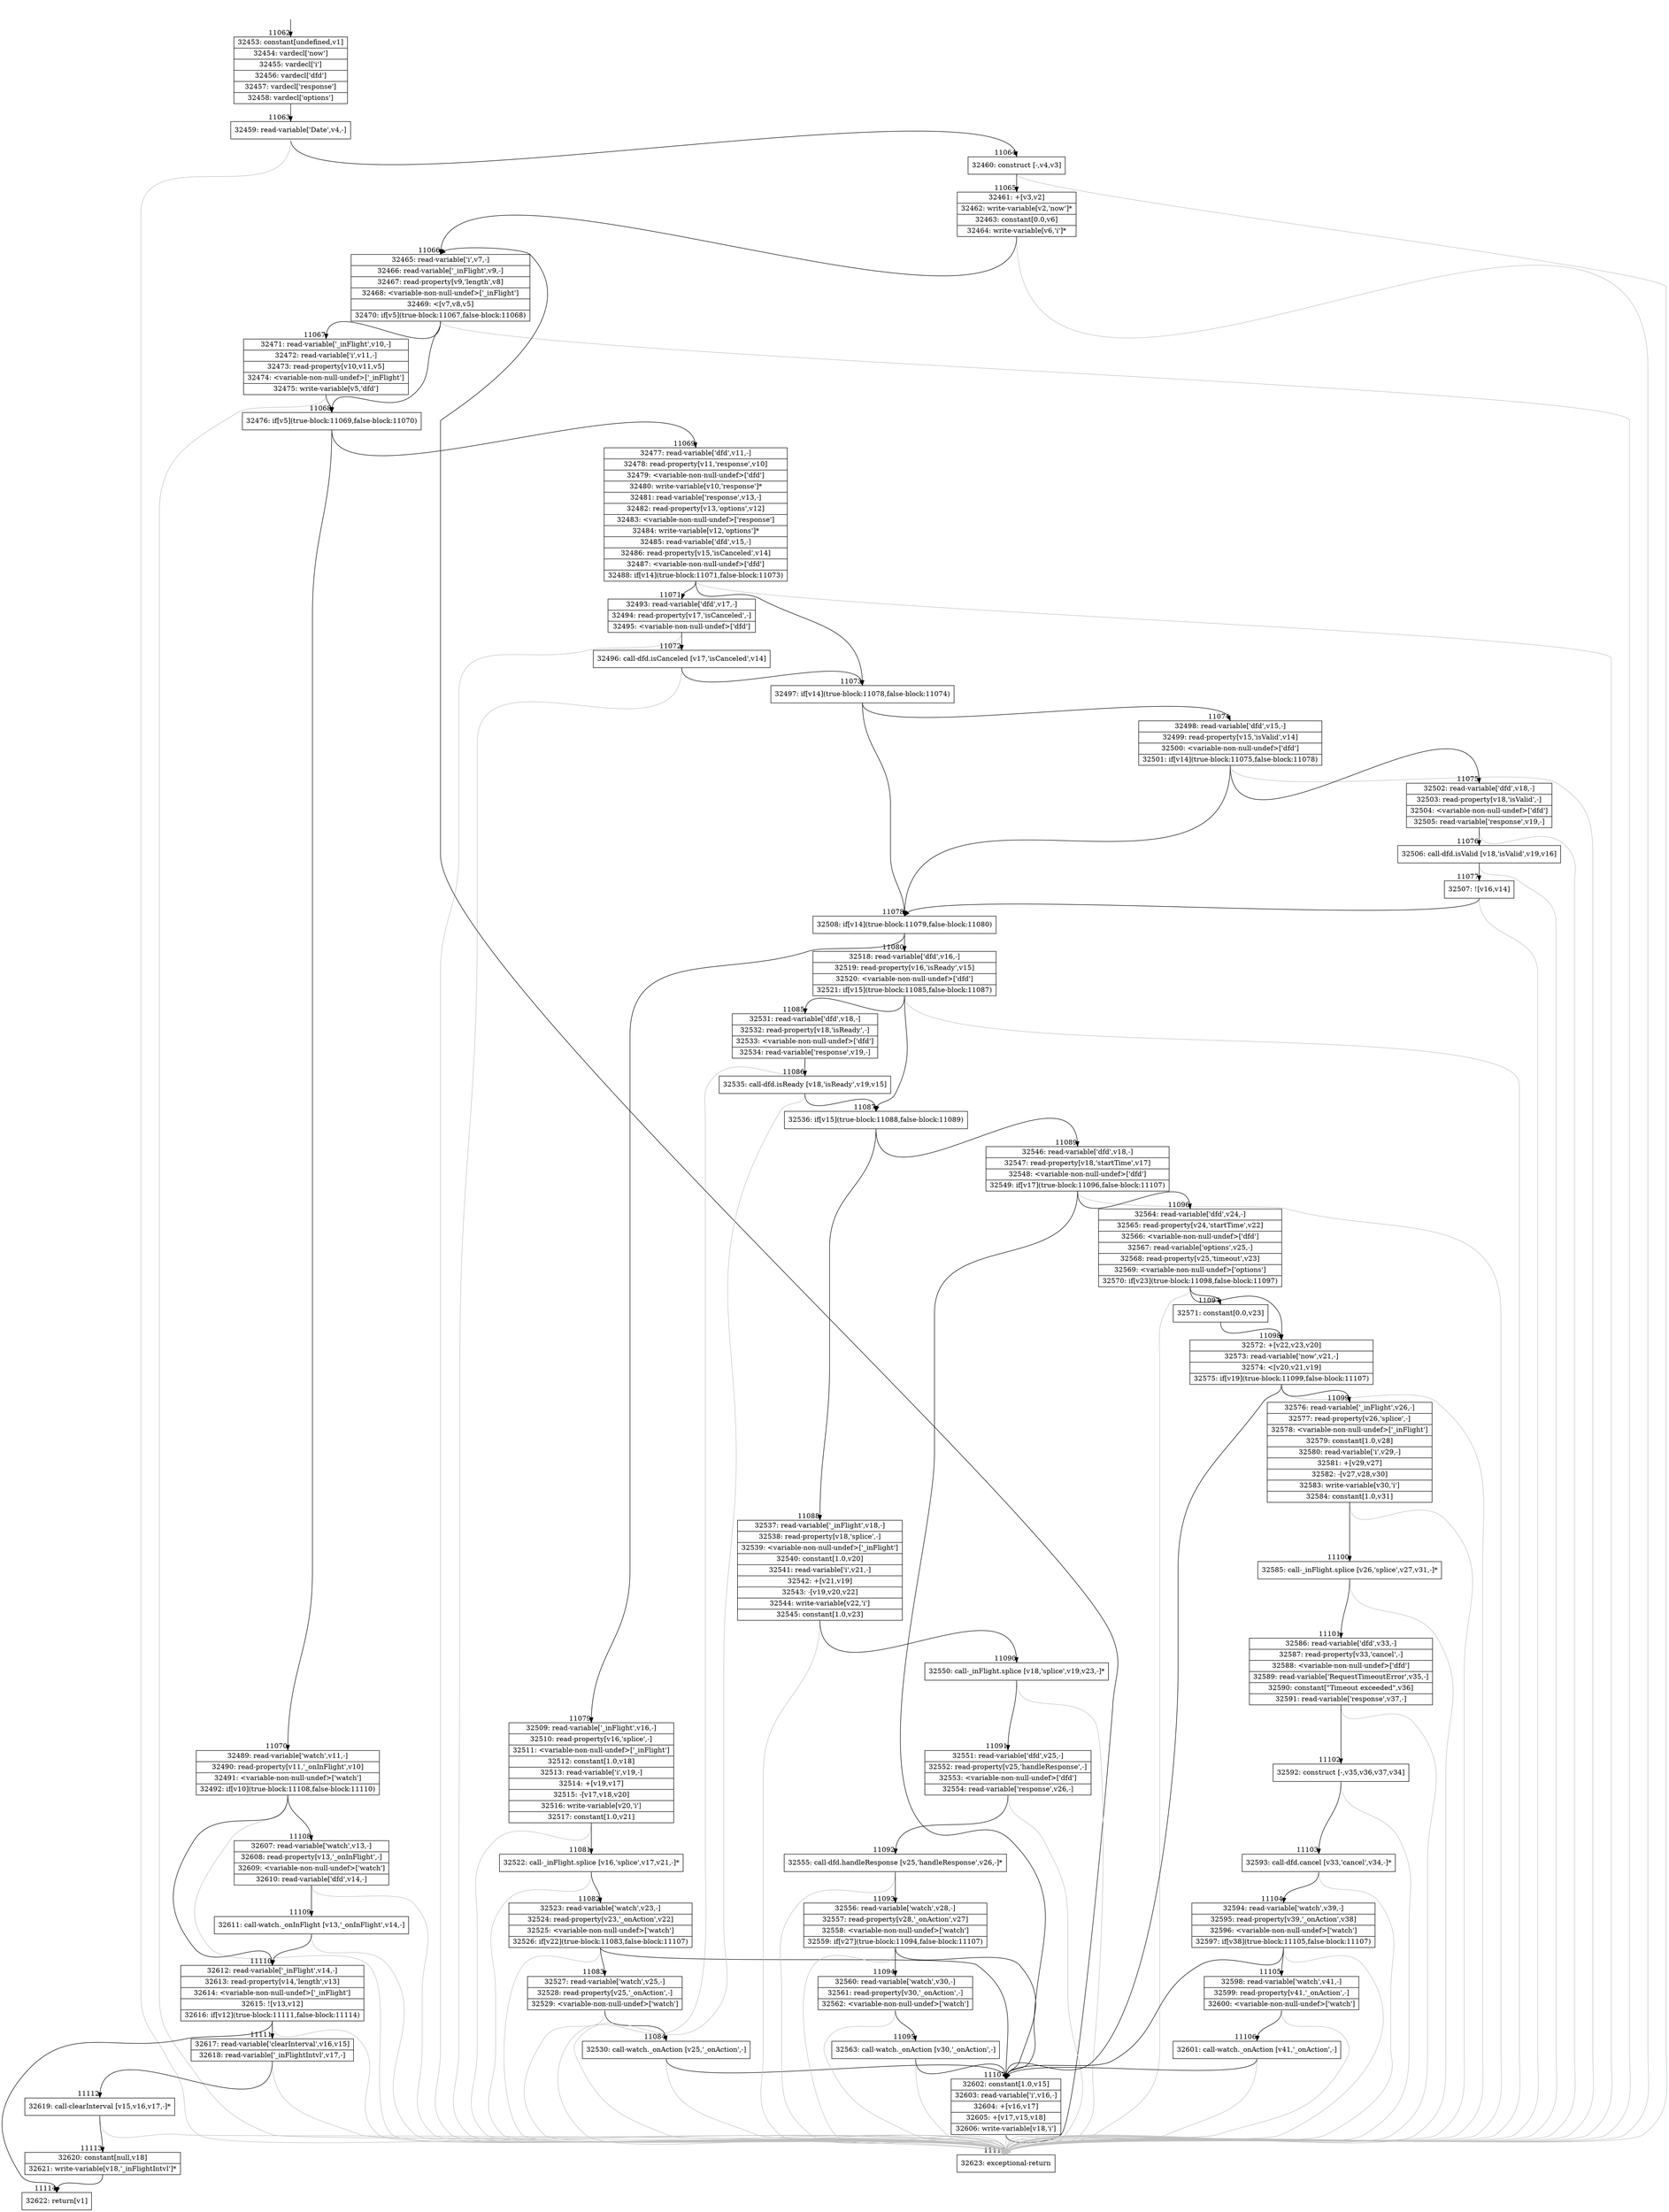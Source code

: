 digraph {
rankdir="TD"
BB_entry819[shape=none,label=""];
BB_entry819 -> BB11062 [tailport=s, headport=n, headlabel="    11062"]
BB11062 [shape=record label="{32453: constant[undefined,v1]|32454: vardecl['now']|32455: vardecl['i']|32456: vardecl['dfd']|32457: vardecl['response']|32458: vardecl['options']}" ] 
BB11062 -> BB11063 [tailport=s, headport=n, headlabel="      11063"]
BB11063 [shape=record label="{32459: read-variable['Date',v4,-]}" ] 
BB11063 -> BB11064 [tailport=s, headport=n, headlabel="      11064"]
BB11063 -> BB11115 [tailport=s, headport=n, color=gray, headlabel="      11115"]
BB11064 [shape=record label="{32460: construct [-,v4,v3]}" ] 
BB11064 -> BB11065 [tailport=s, headport=n, headlabel="      11065"]
BB11064 -> BB11115 [tailport=s, headport=n, color=gray]
BB11065 [shape=record label="{32461: +[v3,v2]|32462: write-variable[v2,'now']*|32463: constant[0.0,v6]|32464: write-variable[v6,'i']*}" ] 
BB11065 -> BB11066 [tailport=s, headport=n, headlabel="      11066"]
BB11065 -> BB11115 [tailport=s, headport=n, color=gray]
BB11066 [shape=record label="{32465: read-variable['i',v7,-]|32466: read-variable['_inFlight',v9,-]|32467: read-property[v9,'length',v8]|32468: \<variable-non-null-undef\>['_inFlight']|32469: \<[v7,v8,v5]|32470: if[v5](true-block:11067,false-block:11068)}" ] 
BB11066 -> BB11068 [tailport=s, headport=n, headlabel="      11068"]
BB11066 -> BB11067 [tailport=s, headport=n, headlabel="      11067"]
BB11066 -> BB11115 [tailport=s, headport=n, color=gray]
BB11067 [shape=record label="{32471: read-variable['_inFlight',v10,-]|32472: read-variable['i',v11,-]|32473: read-property[v10,v11,v5]|32474: \<variable-non-null-undef\>['_inFlight']|32475: write-variable[v5,'dfd']}" ] 
BB11067 -> BB11068 [tailport=s, headport=n]
BB11067 -> BB11115 [tailport=s, headport=n, color=gray]
BB11068 [shape=record label="{32476: if[v5](true-block:11069,false-block:11070)}" ] 
BB11068 -> BB11069 [tailport=s, headport=n, headlabel="      11069"]
BB11068 -> BB11070 [tailport=s, headport=n, headlabel="      11070"]
BB11069 [shape=record label="{32477: read-variable['dfd',v11,-]|32478: read-property[v11,'response',v10]|32479: \<variable-non-null-undef\>['dfd']|32480: write-variable[v10,'response']*|32481: read-variable['response',v13,-]|32482: read-property[v13,'options',v12]|32483: \<variable-non-null-undef\>['response']|32484: write-variable[v12,'options']*|32485: read-variable['dfd',v15,-]|32486: read-property[v15,'isCanceled',v14]|32487: \<variable-non-null-undef\>['dfd']|32488: if[v14](true-block:11071,false-block:11073)}" ] 
BB11069 -> BB11073 [tailport=s, headport=n, headlabel="      11073"]
BB11069 -> BB11071 [tailport=s, headport=n, headlabel="      11071"]
BB11069 -> BB11115 [tailport=s, headport=n, color=gray]
BB11070 [shape=record label="{32489: read-variable['watch',v11,-]|32490: read-property[v11,'_onInFlight',v10]|32491: \<variable-non-null-undef\>['watch']|32492: if[v10](true-block:11108,false-block:11110)}" ] 
BB11070 -> BB11110 [tailport=s, headport=n, headlabel="      11110"]
BB11070 -> BB11108 [tailport=s, headport=n, headlabel="      11108"]
BB11070 -> BB11115 [tailport=s, headport=n, color=gray]
BB11071 [shape=record label="{32493: read-variable['dfd',v17,-]|32494: read-property[v17,'isCanceled',-]|32495: \<variable-non-null-undef\>['dfd']}" ] 
BB11071 -> BB11072 [tailport=s, headport=n, headlabel="      11072"]
BB11071 -> BB11115 [tailport=s, headport=n, color=gray]
BB11072 [shape=record label="{32496: call-dfd.isCanceled [v17,'isCanceled',v14]}" ] 
BB11072 -> BB11073 [tailport=s, headport=n]
BB11072 -> BB11115 [tailport=s, headport=n, color=gray]
BB11073 [shape=record label="{32497: if[v14](true-block:11078,false-block:11074)}" ] 
BB11073 -> BB11078 [tailport=s, headport=n, headlabel="      11078"]
BB11073 -> BB11074 [tailport=s, headport=n, headlabel="      11074"]
BB11074 [shape=record label="{32498: read-variable['dfd',v15,-]|32499: read-property[v15,'isValid',v14]|32500: \<variable-non-null-undef\>['dfd']|32501: if[v14](true-block:11075,false-block:11078)}" ] 
BB11074 -> BB11078 [tailport=s, headport=n]
BB11074 -> BB11075 [tailport=s, headport=n, headlabel="      11075"]
BB11074 -> BB11115 [tailport=s, headport=n, color=gray]
BB11075 [shape=record label="{32502: read-variable['dfd',v18,-]|32503: read-property[v18,'isValid',-]|32504: \<variable-non-null-undef\>['dfd']|32505: read-variable['response',v19,-]}" ] 
BB11075 -> BB11076 [tailport=s, headport=n, headlabel="      11076"]
BB11075 -> BB11115 [tailport=s, headport=n, color=gray]
BB11076 [shape=record label="{32506: call-dfd.isValid [v18,'isValid',v19,v16]}" ] 
BB11076 -> BB11077 [tailport=s, headport=n, headlabel="      11077"]
BB11076 -> BB11115 [tailport=s, headport=n, color=gray]
BB11077 [shape=record label="{32507: ![v16,v14]}" ] 
BB11077 -> BB11078 [tailport=s, headport=n]
BB11077 -> BB11115 [tailport=s, headport=n, color=gray]
BB11078 [shape=record label="{32508: if[v14](true-block:11079,false-block:11080)}" ] 
BB11078 -> BB11079 [tailport=s, headport=n, headlabel="      11079"]
BB11078 -> BB11080 [tailport=s, headport=n, headlabel="      11080"]
BB11079 [shape=record label="{32509: read-variable['_inFlight',v16,-]|32510: read-property[v16,'splice',-]|32511: \<variable-non-null-undef\>['_inFlight']|32512: constant[1.0,v18]|32513: read-variable['i',v19,-]|32514: +[v19,v17]|32515: -[v17,v18,v20]|32516: write-variable[v20,'i']|32517: constant[1.0,v21]}" ] 
BB11079 -> BB11081 [tailport=s, headport=n, headlabel="      11081"]
BB11079 -> BB11115 [tailport=s, headport=n, color=gray]
BB11080 [shape=record label="{32518: read-variable['dfd',v16,-]|32519: read-property[v16,'isReady',v15]|32520: \<variable-non-null-undef\>['dfd']|32521: if[v15](true-block:11085,false-block:11087)}" ] 
BB11080 -> BB11087 [tailport=s, headport=n, headlabel="      11087"]
BB11080 -> BB11085 [tailport=s, headport=n, headlabel="      11085"]
BB11080 -> BB11115 [tailport=s, headport=n, color=gray]
BB11081 [shape=record label="{32522: call-_inFlight.splice [v16,'splice',v17,v21,-]*}" ] 
BB11081 -> BB11082 [tailport=s, headport=n, headlabel="      11082"]
BB11081 -> BB11115 [tailport=s, headport=n, color=gray]
BB11082 [shape=record label="{32523: read-variable['watch',v23,-]|32524: read-property[v23,'_onAction',v22]|32525: \<variable-non-null-undef\>['watch']|32526: if[v22](true-block:11083,false-block:11107)}" ] 
BB11082 -> BB11107 [tailport=s, headport=n, headlabel="      11107"]
BB11082 -> BB11083 [tailport=s, headport=n, headlabel="      11083"]
BB11082 -> BB11115 [tailport=s, headport=n, color=gray]
BB11083 [shape=record label="{32527: read-variable['watch',v25,-]|32528: read-property[v25,'_onAction',-]|32529: \<variable-non-null-undef\>['watch']}" ] 
BB11083 -> BB11084 [tailport=s, headport=n, headlabel="      11084"]
BB11083 -> BB11115 [tailport=s, headport=n, color=gray]
BB11084 [shape=record label="{32530: call-watch._onAction [v25,'_onAction',-]}" ] 
BB11084 -> BB11107 [tailport=s, headport=n]
BB11084 -> BB11115 [tailport=s, headport=n, color=gray]
BB11085 [shape=record label="{32531: read-variable['dfd',v18,-]|32532: read-property[v18,'isReady',-]|32533: \<variable-non-null-undef\>['dfd']|32534: read-variable['response',v19,-]}" ] 
BB11085 -> BB11086 [tailport=s, headport=n, headlabel="      11086"]
BB11085 -> BB11115 [tailport=s, headport=n, color=gray]
BB11086 [shape=record label="{32535: call-dfd.isReady [v18,'isReady',v19,v15]}" ] 
BB11086 -> BB11087 [tailport=s, headport=n]
BB11086 -> BB11115 [tailport=s, headport=n, color=gray]
BB11087 [shape=record label="{32536: if[v15](true-block:11088,false-block:11089)}" ] 
BB11087 -> BB11088 [tailport=s, headport=n, headlabel="      11088"]
BB11087 -> BB11089 [tailport=s, headport=n, headlabel="      11089"]
BB11088 [shape=record label="{32537: read-variable['_inFlight',v18,-]|32538: read-property[v18,'splice',-]|32539: \<variable-non-null-undef\>['_inFlight']|32540: constant[1.0,v20]|32541: read-variable['i',v21,-]|32542: +[v21,v19]|32543: -[v19,v20,v22]|32544: write-variable[v22,'i']|32545: constant[1.0,v23]}" ] 
BB11088 -> BB11090 [tailport=s, headport=n, headlabel="      11090"]
BB11088 -> BB11115 [tailport=s, headport=n, color=gray]
BB11089 [shape=record label="{32546: read-variable['dfd',v18,-]|32547: read-property[v18,'startTime',v17]|32548: \<variable-non-null-undef\>['dfd']|32549: if[v17](true-block:11096,false-block:11107)}" ] 
BB11089 -> BB11096 [tailport=s, headport=n, headlabel="      11096"]
BB11089 -> BB11107 [tailport=s, headport=n]
BB11089 -> BB11115 [tailport=s, headport=n, color=gray]
BB11090 [shape=record label="{32550: call-_inFlight.splice [v18,'splice',v19,v23,-]*}" ] 
BB11090 -> BB11091 [tailport=s, headport=n, headlabel="      11091"]
BB11090 -> BB11115 [tailport=s, headport=n, color=gray]
BB11091 [shape=record label="{32551: read-variable['dfd',v25,-]|32552: read-property[v25,'handleResponse',-]|32553: \<variable-non-null-undef\>['dfd']|32554: read-variable['response',v26,-]}" ] 
BB11091 -> BB11092 [tailport=s, headport=n, headlabel="      11092"]
BB11091 -> BB11115 [tailport=s, headport=n, color=gray]
BB11092 [shape=record label="{32555: call-dfd.handleResponse [v25,'handleResponse',v26,-]*}" ] 
BB11092 -> BB11093 [tailport=s, headport=n, headlabel="      11093"]
BB11092 -> BB11115 [tailport=s, headport=n, color=gray]
BB11093 [shape=record label="{32556: read-variable['watch',v28,-]|32557: read-property[v28,'_onAction',v27]|32558: \<variable-non-null-undef\>['watch']|32559: if[v27](true-block:11094,false-block:11107)}" ] 
BB11093 -> BB11107 [tailport=s, headport=n]
BB11093 -> BB11094 [tailport=s, headport=n, headlabel="      11094"]
BB11093 -> BB11115 [tailport=s, headport=n, color=gray]
BB11094 [shape=record label="{32560: read-variable['watch',v30,-]|32561: read-property[v30,'_onAction',-]|32562: \<variable-non-null-undef\>['watch']}" ] 
BB11094 -> BB11095 [tailport=s, headport=n, headlabel="      11095"]
BB11094 -> BB11115 [tailport=s, headport=n, color=gray]
BB11095 [shape=record label="{32563: call-watch._onAction [v30,'_onAction',-]}" ] 
BB11095 -> BB11107 [tailport=s, headport=n]
BB11095 -> BB11115 [tailport=s, headport=n, color=gray]
BB11096 [shape=record label="{32564: read-variable['dfd',v24,-]|32565: read-property[v24,'startTime',v22]|32566: \<variable-non-null-undef\>['dfd']|32567: read-variable['options',v25,-]|32568: read-property[v25,'timeout',v23]|32569: \<variable-non-null-undef\>['options']|32570: if[v23](true-block:11098,false-block:11097)}" ] 
BB11096 -> BB11098 [tailport=s, headport=n, headlabel="      11098"]
BB11096 -> BB11097 [tailport=s, headport=n, headlabel="      11097"]
BB11096 -> BB11115 [tailport=s, headport=n, color=gray]
BB11097 [shape=record label="{32571: constant[0.0,v23]}" ] 
BB11097 -> BB11098 [tailport=s, headport=n]
BB11098 [shape=record label="{32572: +[v22,v23,v20]|32573: read-variable['now',v21,-]|32574: \<[v20,v21,v19]|32575: if[v19](true-block:11099,false-block:11107)}" ] 
BB11098 -> BB11099 [tailport=s, headport=n, headlabel="      11099"]
BB11098 -> BB11107 [tailport=s, headport=n]
BB11098 -> BB11115 [tailport=s, headport=n, color=gray]
BB11099 [shape=record label="{32576: read-variable['_inFlight',v26,-]|32577: read-property[v26,'splice',-]|32578: \<variable-non-null-undef\>['_inFlight']|32579: constant[1.0,v28]|32580: read-variable['i',v29,-]|32581: +[v29,v27]|32582: -[v27,v28,v30]|32583: write-variable[v30,'i']|32584: constant[1.0,v31]}" ] 
BB11099 -> BB11100 [tailport=s, headport=n, headlabel="      11100"]
BB11099 -> BB11115 [tailport=s, headport=n, color=gray]
BB11100 [shape=record label="{32585: call-_inFlight.splice [v26,'splice',v27,v31,-]*}" ] 
BB11100 -> BB11101 [tailport=s, headport=n, headlabel="      11101"]
BB11100 -> BB11115 [tailport=s, headport=n, color=gray]
BB11101 [shape=record label="{32586: read-variable['dfd',v33,-]|32587: read-property[v33,'cancel',-]|32588: \<variable-non-null-undef\>['dfd']|32589: read-variable['RequestTimeoutError',v35,-]|32590: constant[\"Timeout exceeded\",v36]|32591: read-variable['response',v37,-]}" ] 
BB11101 -> BB11102 [tailport=s, headport=n, headlabel="      11102"]
BB11101 -> BB11115 [tailport=s, headport=n, color=gray]
BB11102 [shape=record label="{32592: construct [-,v35,v36,v37,v34]}" ] 
BB11102 -> BB11103 [tailport=s, headport=n, headlabel="      11103"]
BB11102 -> BB11115 [tailport=s, headport=n, color=gray]
BB11103 [shape=record label="{32593: call-dfd.cancel [v33,'cancel',v34,-]*}" ] 
BB11103 -> BB11104 [tailport=s, headport=n, headlabel="      11104"]
BB11103 -> BB11115 [tailport=s, headport=n, color=gray]
BB11104 [shape=record label="{32594: read-variable['watch',v39,-]|32595: read-property[v39,'_onAction',v38]|32596: \<variable-non-null-undef\>['watch']|32597: if[v38](true-block:11105,false-block:11107)}" ] 
BB11104 -> BB11107 [tailport=s, headport=n]
BB11104 -> BB11105 [tailport=s, headport=n, headlabel="      11105"]
BB11104 -> BB11115 [tailport=s, headport=n, color=gray]
BB11105 [shape=record label="{32598: read-variable['watch',v41,-]|32599: read-property[v41,'_onAction',-]|32600: \<variable-non-null-undef\>['watch']}" ] 
BB11105 -> BB11106 [tailport=s, headport=n, headlabel="      11106"]
BB11105 -> BB11115 [tailport=s, headport=n, color=gray]
BB11106 [shape=record label="{32601: call-watch._onAction [v41,'_onAction',-]}" ] 
BB11106 -> BB11107 [tailport=s, headport=n]
BB11106 -> BB11115 [tailport=s, headport=n, color=gray]
BB11107 [shape=record label="{32602: constant[1.0,v15]|32603: read-variable['i',v16,-]|32604: +[v16,v17]|32605: +[v17,v15,v18]|32606: write-variable[v18,'i']}" ] 
BB11107 -> BB11066 [tailport=s, headport=n]
BB11107 -> BB11115 [tailport=s, headport=n, color=gray]
BB11108 [shape=record label="{32607: read-variable['watch',v13,-]|32608: read-property[v13,'_onInFlight',-]|32609: \<variable-non-null-undef\>['watch']|32610: read-variable['dfd',v14,-]}" ] 
BB11108 -> BB11109 [tailport=s, headport=n, headlabel="      11109"]
BB11108 -> BB11115 [tailport=s, headport=n, color=gray]
BB11109 [shape=record label="{32611: call-watch._onInFlight [v13,'_onInFlight',v14,-]}" ] 
BB11109 -> BB11110 [tailport=s, headport=n]
BB11109 -> BB11115 [tailport=s, headport=n, color=gray]
BB11110 [shape=record label="{32612: read-variable['_inFlight',v14,-]|32613: read-property[v14,'length',v13]|32614: \<variable-non-null-undef\>['_inFlight']|32615: ![v13,v12]|32616: if[v12](true-block:11111,false-block:11114)}" ] 
BB11110 -> BB11111 [tailport=s, headport=n, headlabel="      11111"]
BB11110 -> BB11114 [tailport=s, headport=n, headlabel="      11114"]
BB11110 -> BB11115 [tailport=s, headport=n, color=gray]
BB11111 [shape=record label="{32617: read-variable['clearInterval',v16,v15]|32618: read-variable['_inFlightIntvl',v17,-]}" ] 
BB11111 -> BB11112 [tailport=s, headport=n, headlabel="      11112"]
BB11111 -> BB11115 [tailport=s, headport=n, color=gray]
BB11112 [shape=record label="{32619: call-clearInterval [v15,v16,v17,-]*}" ] 
BB11112 -> BB11113 [tailport=s, headport=n, headlabel="      11113"]
BB11112 -> BB11115 [tailport=s, headport=n, color=gray]
BB11113 [shape=record label="{32620: constant[null,v18]|32621: write-variable[v18,'_inFlightIntvl']*}" ] 
BB11113 -> BB11114 [tailport=s, headport=n]
BB11114 [shape=record label="{32622: return[v1]}" ] 
BB11115 [shape=record label="{32623: exceptional-return}" ] 
//#$~ 15567
}
